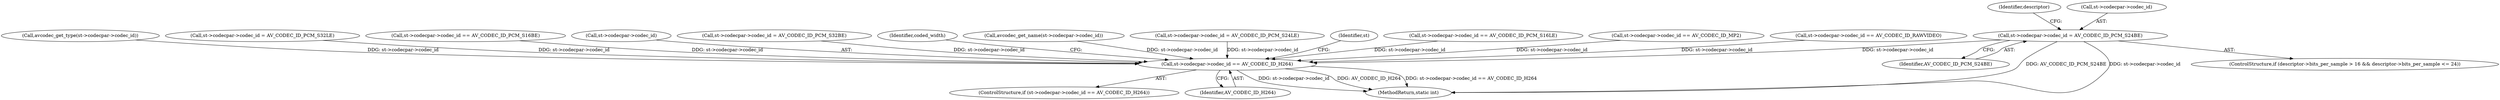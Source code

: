 digraph "0_FFmpeg_bab0716c7f4793ec42e05a5aa7e80d82a0dd4e75@pointer" {
"1001794" [label="(Call,st->codecpar->codec_id = AV_CODEC_ID_PCM_S24BE)"];
"1001925" [label="(Call,st->codecpar->codec_id == AV_CODEC_ID_H264)"];
"1001865" [label="(Call,avcodec_get_type(st->codecpar->codec_id))"];
"1001800" [label="(Identifier,AV_CODEC_ID_PCM_S24BE)"];
"1001765" [label="(Call,st->codecpar->codec_id = AV_CODEC_ID_PCM_S32LE)"];
"1001898" [label="(Identifier,descriptor)"];
"1001774" [label="(Call,st->codecpar->codec_id == AV_CODEC_ID_PCM_S16BE)"];
"1001926" [label="(Call,st->codecpar->codec_id)"];
"1001808" [label="(Call,st->codecpar->codec_id = AV_CODEC_ID_PCM_S32BE)"];
"1001924" [label="(ControlStructure,if (st->codecpar->codec_id == AV_CODEC_ID_H264))"];
"1001935" [label="(Identifier,coded_width)"];
"1001795" [label="(Call,st->codecpar->codec_id)"];
"1001931" [label="(Identifier,AV_CODEC_ID_H264)"];
"1001085" [label="(Call,avcodec_get_name(st->codecpar->codec_id))"];
"1001925" [label="(Call,st->codecpar->codec_id == AV_CODEC_ID_H264)"];
"1001751" [label="(Call,st->codecpar->codec_id = AV_CODEC_ID_PCM_S24LE)"];
"1001989" [label="(MethodReturn,static int)"];
"1001794" [label="(Call,st->codecpar->codec_id = AV_CODEC_ID_PCM_S24BE)"];
"1001968" [label="(Identifier,st)"];
"1001731" [label="(Call,st->codecpar->codec_id == AV_CODEC_ID_PCM_S16LE)"];
"1001782" [label="(ControlStructure,if (descriptor->bits_per_sample > 16 && descriptor->bits_per_sample <= 24))"];
"1001817" [label="(Call,st->codecpar->codec_id == AV_CODEC_ID_MP2)"];
"1001412" [label="(Call,st->codecpar->codec_id == AV_CODEC_ID_RAWVIDEO)"];
"1001794" -> "1001782"  [label="AST: "];
"1001794" -> "1001800"  [label="CFG: "];
"1001795" -> "1001794"  [label="AST: "];
"1001800" -> "1001794"  [label="AST: "];
"1001898" -> "1001794"  [label="CFG: "];
"1001794" -> "1001989"  [label="DDG: AV_CODEC_ID_PCM_S24BE"];
"1001794" -> "1001989"  [label="DDG: st->codecpar->codec_id"];
"1001794" -> "1001925"  [label="DDG: st->codecpar->codec_id"];
"1001925" -> "1001924"  [label="AST: "];
"1001925" -> "1001931"  [label="CFG: "];
"1001926" -> "1001925"  [label="AST: "];
"1001931" -> "1001925"  [label="AST: "];
"1001935" -> "1001925"  [label="CFG: "];
"1001968" -> "1001925"  [label="CFG: "];
"1001925" -> "1001989"  [label="DDG: st->codecpar->codec_id"];
"1001925" -> "1001989"  [label="DDG: AV_CODEC_ID_H264"];
"1001925" -> "1001989"  [label="DDG: st->codecpar->codec_id == AV_CODEC_ID_H264"];
"1001765" -> "1001925"  [label="DDG: st->codecpar->codec_id"];
"1001751" -> "1001925"  [label="DDG: st->codecpar->codec_id"];
"1001085" -> "1001925"  [label="DDG: st->codecpar->codec_id"];
"1001731" -> "1001925"  [label="DDG: st->codecpar->codec_id"];
"1001808" -> "1001925"  [label="DDG: st->codecpar->codec_id"];
"1001865" -> "1001925"  [label="DDG: st->codecpar->codec_id"];
"1001774" -> "1001925"  [label="DDG: st->codecpar->codec_id"];
"1001412" -> "1001925"  [label="DDG: st->codecpar->codec_id"];
"1001817" -> "1001925"  [label="DDG: st->codecpar->codec_id"];
}
